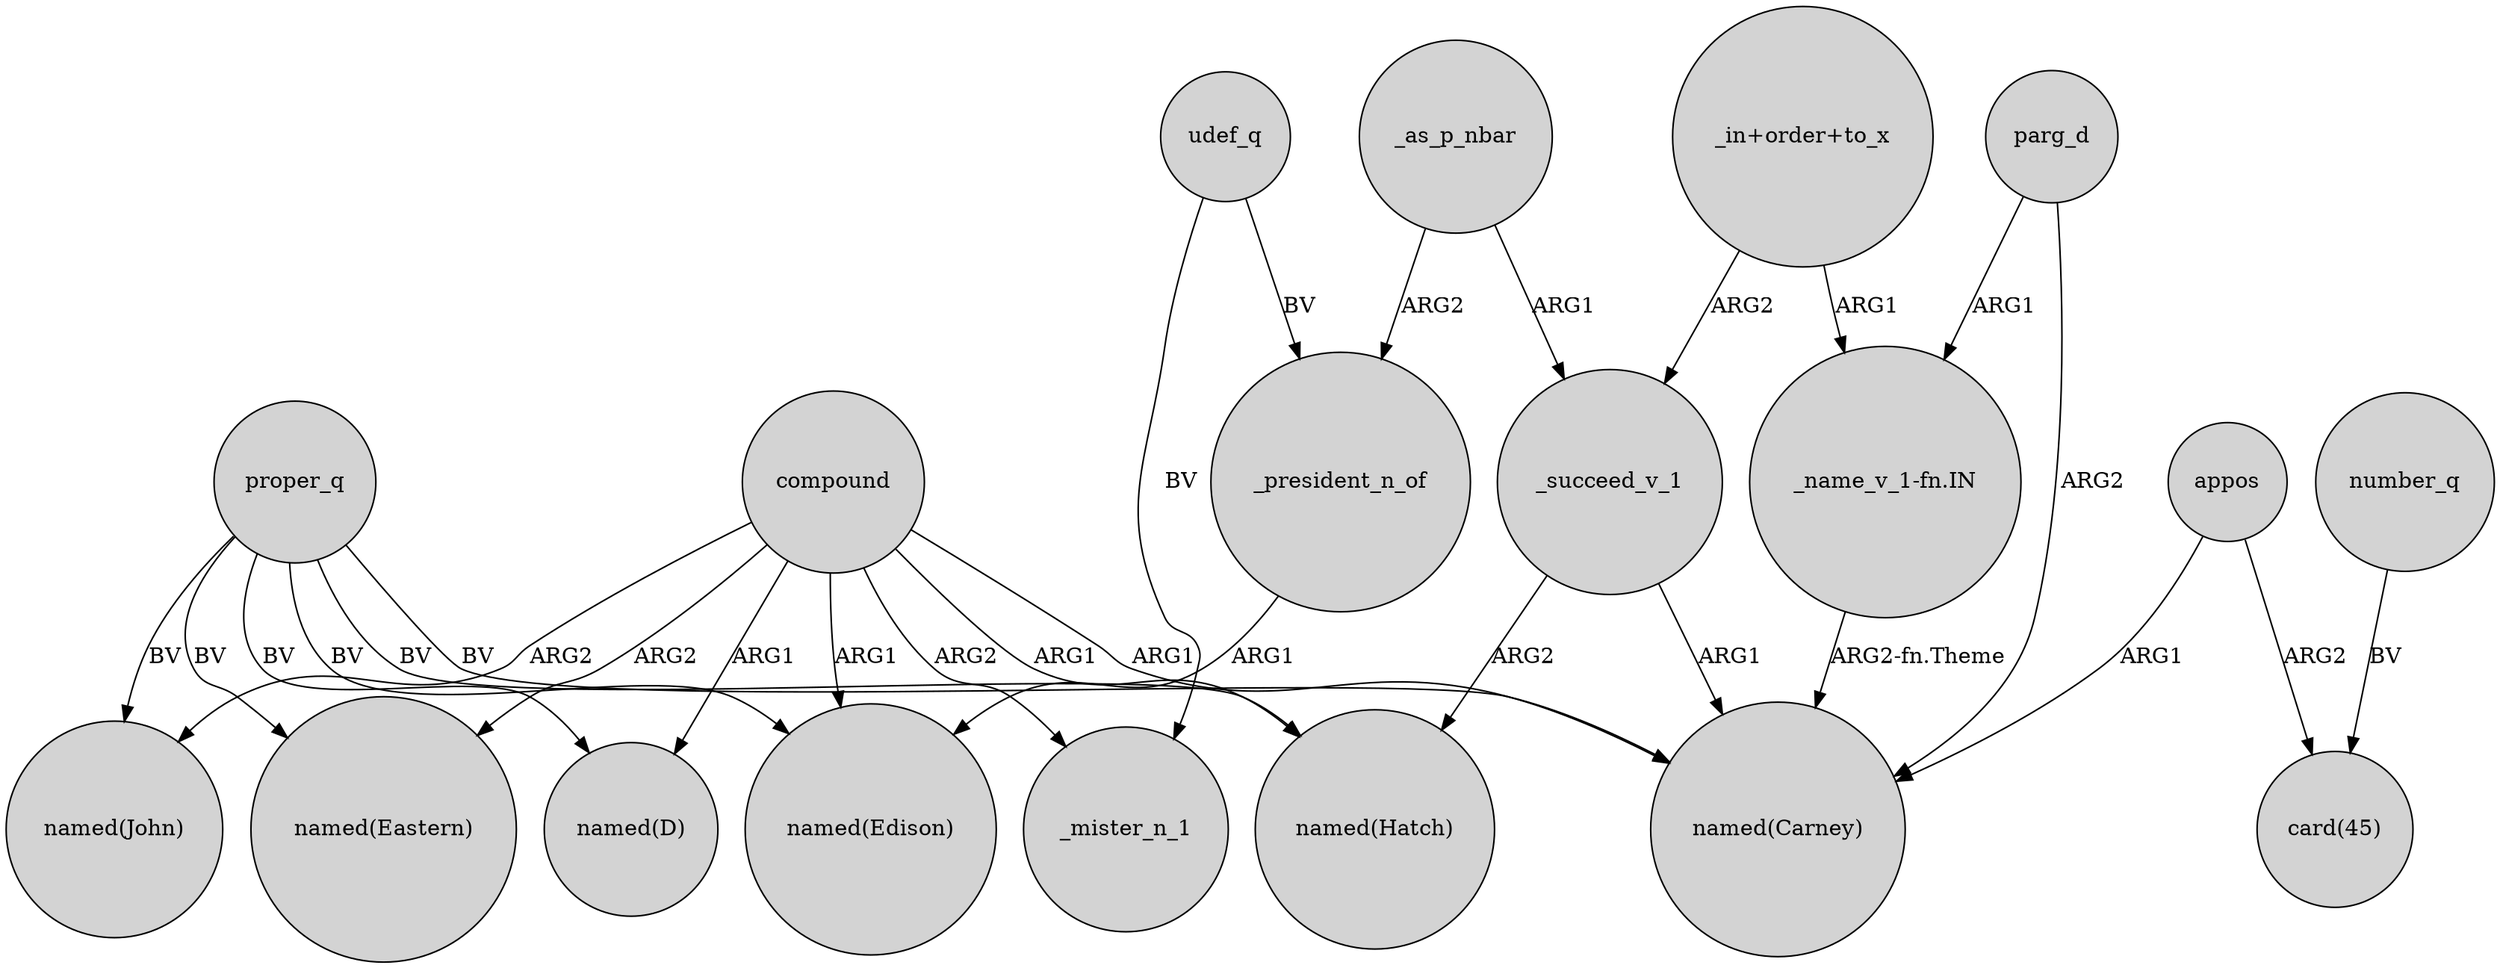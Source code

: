 digraph {
	node [shape=circle style=filled]
	compound -> "named(John)" [label=ARG2]
	"_name_v_1-fn.IN" -> "named(Carney)" [label="ARG2-fn.Theme"]
	_as_p_nbar -> _president_n_of [label=ARG2]
	proper_q -> "named(Edison)" [label=BV]
	compound -> _mister_n_1 [label=ARG2]
	_president_n_of -> "named(Edison)" [label=ARG1]
	"_in+order+to_x" -> _succeed_v_1 [label=ARG2]
	_succeed_v_1 -> "named(Carney)" [label=ARG1]
	udef_q -> _mister_n_1 [label=BV]
	compound -> "named(Eastern)" [label=ARG2]
	compound -> "named(Edison)" [label=ARG1]
	appos -> "card(45)" [label=ARG2]
	"_in+order+to_x" -> "_name_v_1-fn.IN" [label=ARG1]
	_as_p_nbar -> _succeed_v_1 [label=ARG1]
	proper_q -> "named(Eastern)" [label=BV]
	compound -> "named(Carney)" [label=ARG1]
	parg_d -> "named(Carney)" [label=ARG2]
	compound -> "named(Hatch)" [label=ARG1]
	compound -> "named(D)" [label=ARG1]
	udef_q -> _president_n_of [label=BV]
	_succeed_v_1 -> "named(Hatch)" [label=ARG2]
	proper_q -> "named(D)" [label=BV]
	number_q -> "card(45)" [label=BV]
	proper_q -> "named(Carney)" [label=BV]
	proper_q -> "named(Hatch)" [label=BV]
	proper_q -> "named(John)" [label=BV]
	parg_d -> "_name_v_1-fn.IN" [label=ARG1]
	appos -> "named(Carney)" [label=ARG1]
}
